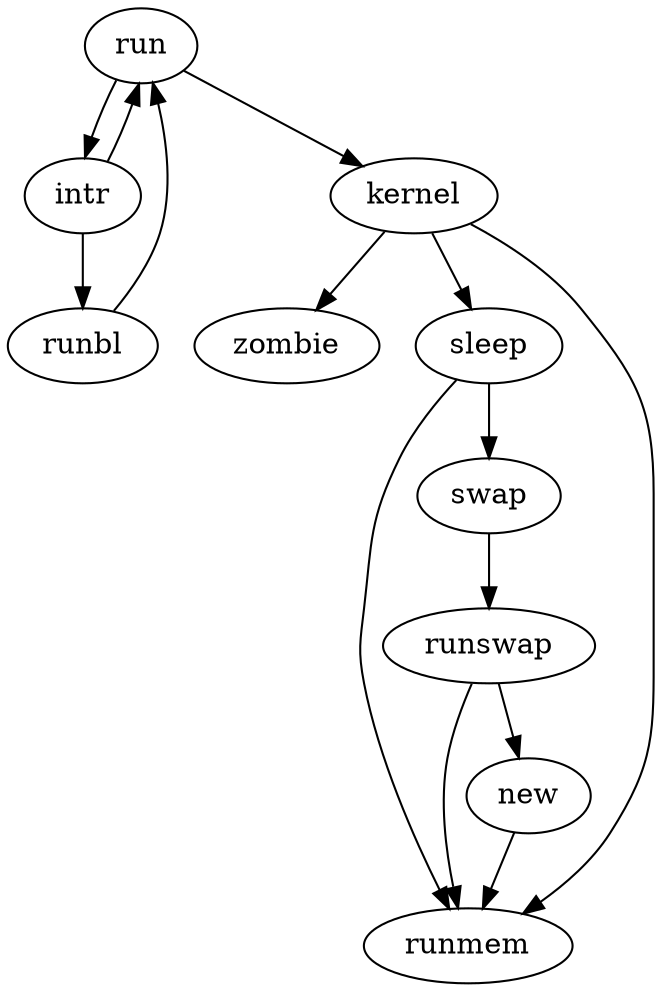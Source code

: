 digraph G {
	run -> intr
	intr -> run
	intr -> runbl
	runbl -> run
	run -> kernel
	kernel -> zombie
	kernel -> sleep
	kernel -> runmem
	sleep -> swap
	swap -> runswap
	runswap -> new
	runswap -> runmem
	new -> runmem
	sleep -> runmem
}
